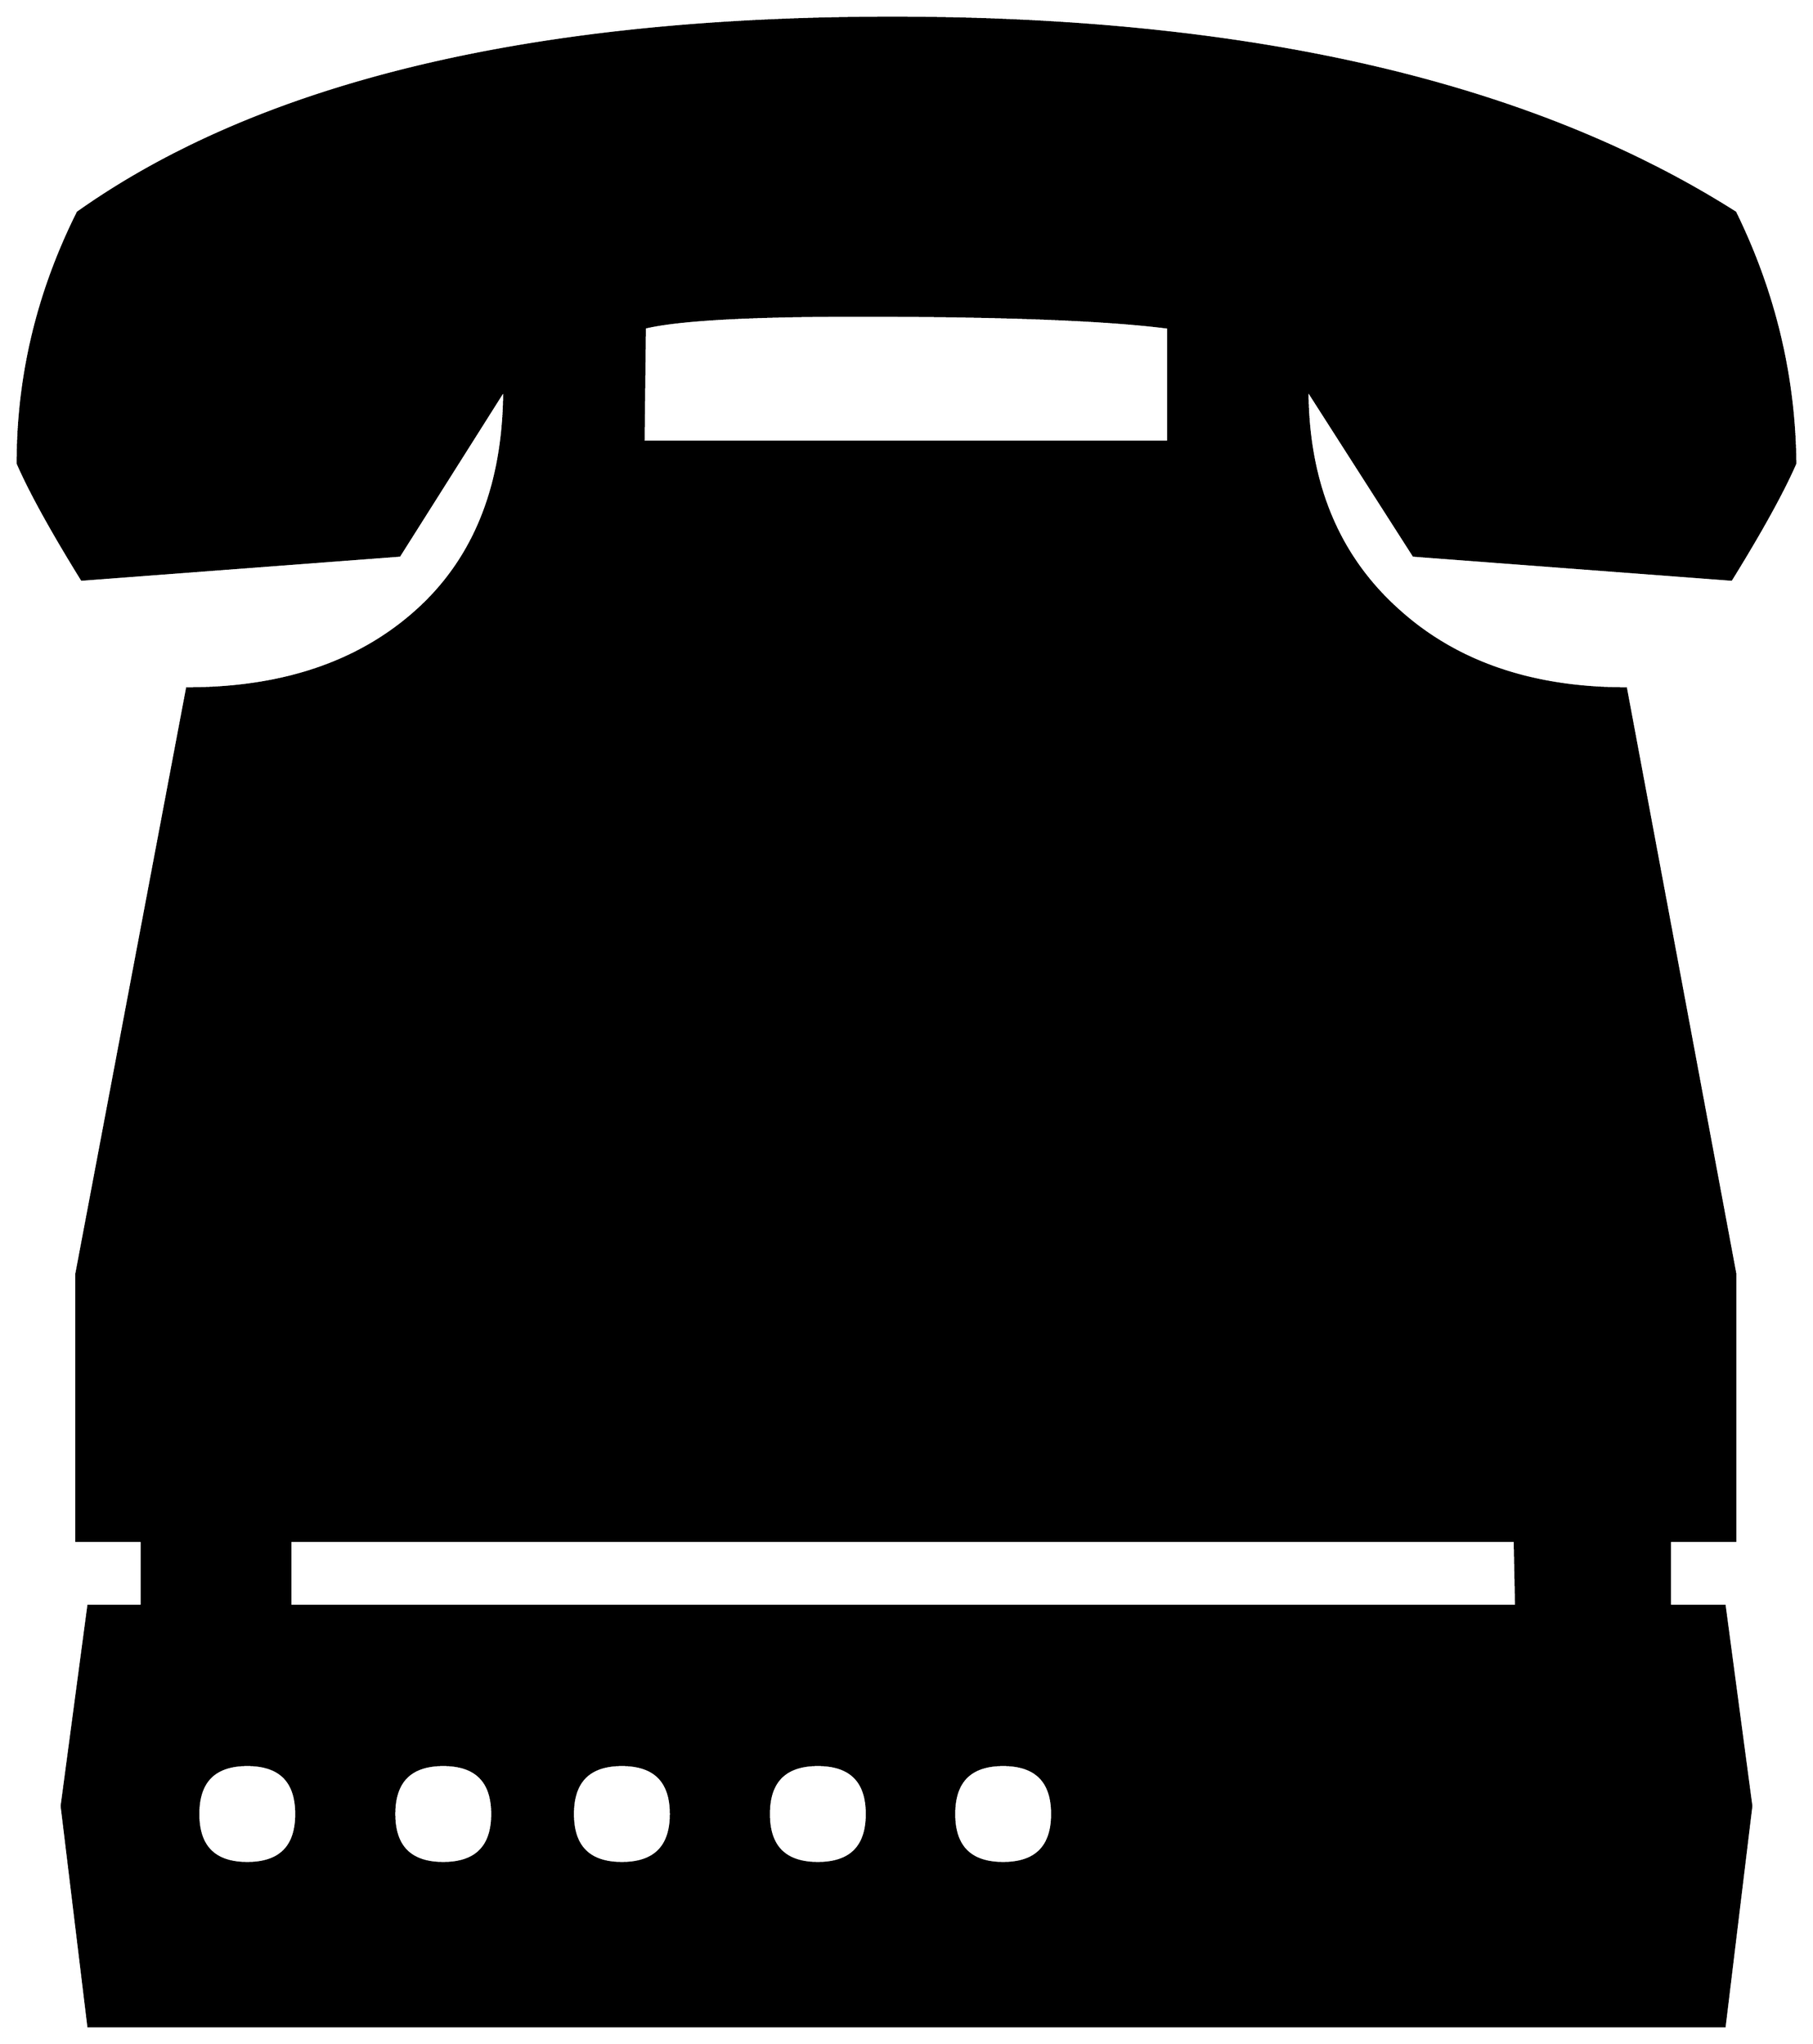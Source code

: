 


\begin{tikzpicture}[y=0.80pt, x=0.80pt, yscale=-1.0, xscale=1.0, inner sep=0pt, outer sep=0pt]
\begin{scope}[shift={(100.0,1877.0)},nonzero rule]
  \path[draw=.,fill=.,line width=1.600pt] (1689.0,-1172.0) ..
    controls (1679.667,-1150.667) and (1663.667,-1121.667) ..
    (1641.0,-1085.0) -- (1403.0,-1103.0) -- (1323.0,-1228.0) ..
    controls (1323.0,-1158.0) and (1345.667,-1102.667) ..
    (1391.0,-1062.0) .. controls (1434.333,-1022.667) and
    (1491.333,-1003.0) .. (1562.0,-1003.0) -- (1644.0,-564.0) --
    (1644.0,-364.0) -- (1595.0,-364.0) -- (1595.0,-315.0) --
    (1636.0,-315.0) -- (1656.0,-165.0) -- (1636.0,0.0) --
    (409.0,0.0) -- (389.0,-165.0) -- (409.0,-315.0) --
    (449.0,-315.0) -- (449.0,-364.0) -- (400.0,-364.0) --
    (400.0,-564.0) -- (483.0,-1003.0) .. controls
    (555.0,-1003.0) and (612.667,-1022.667) .. (656.0,-1062.0) ..
    controls (699.333,-1101.333) and (721.0,-1156.667) ..
    (721.0,-1228.0) -- (642.0,-1103.0) -- (404.0,-1085.0) ..
    controls (381.333,-1121.667) and (365.333,-1150.667) ..
    (356.0,-1172.0) .. controls (356.0,-1237.333) and
    (371.0,-1300.0) .. (401.0,-1360.0) .. controls
    (538.333,-1457.333) and (742.0,-1506.0) .. (1012.0,-1506.0) ..
    controls (1280.0,-1506.0) and (1490.667,-1457.333) ..
    (1644.0,-1360.0) .. controls (1673.333,-1300.0) and
    (1688.333,-1237.333) .. (1689.0,-1172.0) --
    cycle(1219.0,-1188.0) -- (1219.0,-1274.0) .. controls
    (1173.0,-1280.0) and (1095.333,-1283.0) .. (986.0,-1283.0) ..
    controls (904.0,-1283.0) and (850.667,-1280.0) ..
    (826.0,-1274.0) -- (825.0,-1188.0) -- (1219.0,-1188.0) --
    cycle(1480.0,-315.0) -- (1479.0,-364.0) -- (560.0,-364.0) --
    (560.0,-315.0) -- (1480.0,-315.0) -- cycle(1132.0,-159.0) ..
    controls (1132.0,-183.667) and (1119.667,-196.0) ..
    (1095.0,-196.0) .. controls (1070.333,-196.0) and
    (1058.0,-183.667) .. (1058.0,-159.0) .. controls
    (1058.0,-134.333) and (1070.333,-122.0) .. (1095.0,-122.0) ..
    controls (1119.667,-122.0) and (1132.0,-134.333) ..
    (1132.0,-159.0) -- cycle(993.0,-159.0) .. controls
    (993.0,-183.667) and (980.667,-196.0) .. (956.0,-196.0) ..
    controls (931.333,-196.0) and (919.0,-183.667) .. (919.0,-159.0)
    .. controls (919.0,-134.333) and (931.333,-122.0) ..
    (956.0,-122.0) .. controls (980.667,-122.0) and (993.0,-134.333)
    .. (993.0,-159.0) -- cycle(846.0,-159.0) .. controls
    (846.0,-183.667) and (833.667,-196.0) .. (809.0,-196.0) ..
    controls (784.333,-196.0) and (772.0,-183.667) .. (772.0,-159.0)
    .. controls (772.0,-134.333) and (784.333,-122.0) ..
    (809.0,-122.0) .. controls (833.667,-122.0) and (846.0,-134.333)
    .. (846.0,-159.0) -- cycle(712.0,-159.0) .. controls
    (712.0,-183.667) and (699.667,-196.0) .. (675.0,-196.0) ..
    controls (650.333,-196.0) and (638.0,-183.667) .. (638.0,-159.0)
    .. controls (638.0,-134.333) and (650.333,-122.0) ..
    (675.0,-122.0) .. controls (699.667,-122.0) and (712.0,-134.333)
    .. (712.0,-159.0) -- cycle(565.0,-159.0) .. controls
    (565.0,-183.667) and (552.667,-196.0) .. (528.0,-196.0) ..
    controls (503.333,-196.0) and (491.0,-183.667) .. (491.0,-159.0)
    .. controls (491.0,-134.333) and (503.333,-122.0) ..
    (528.0,-122.0) .. controls (552.667,-122.0) and (565.0,-134.333)
    .. (565.0,-159.0) -- cycle;
\end{scope}

\end{tikzpicture}

